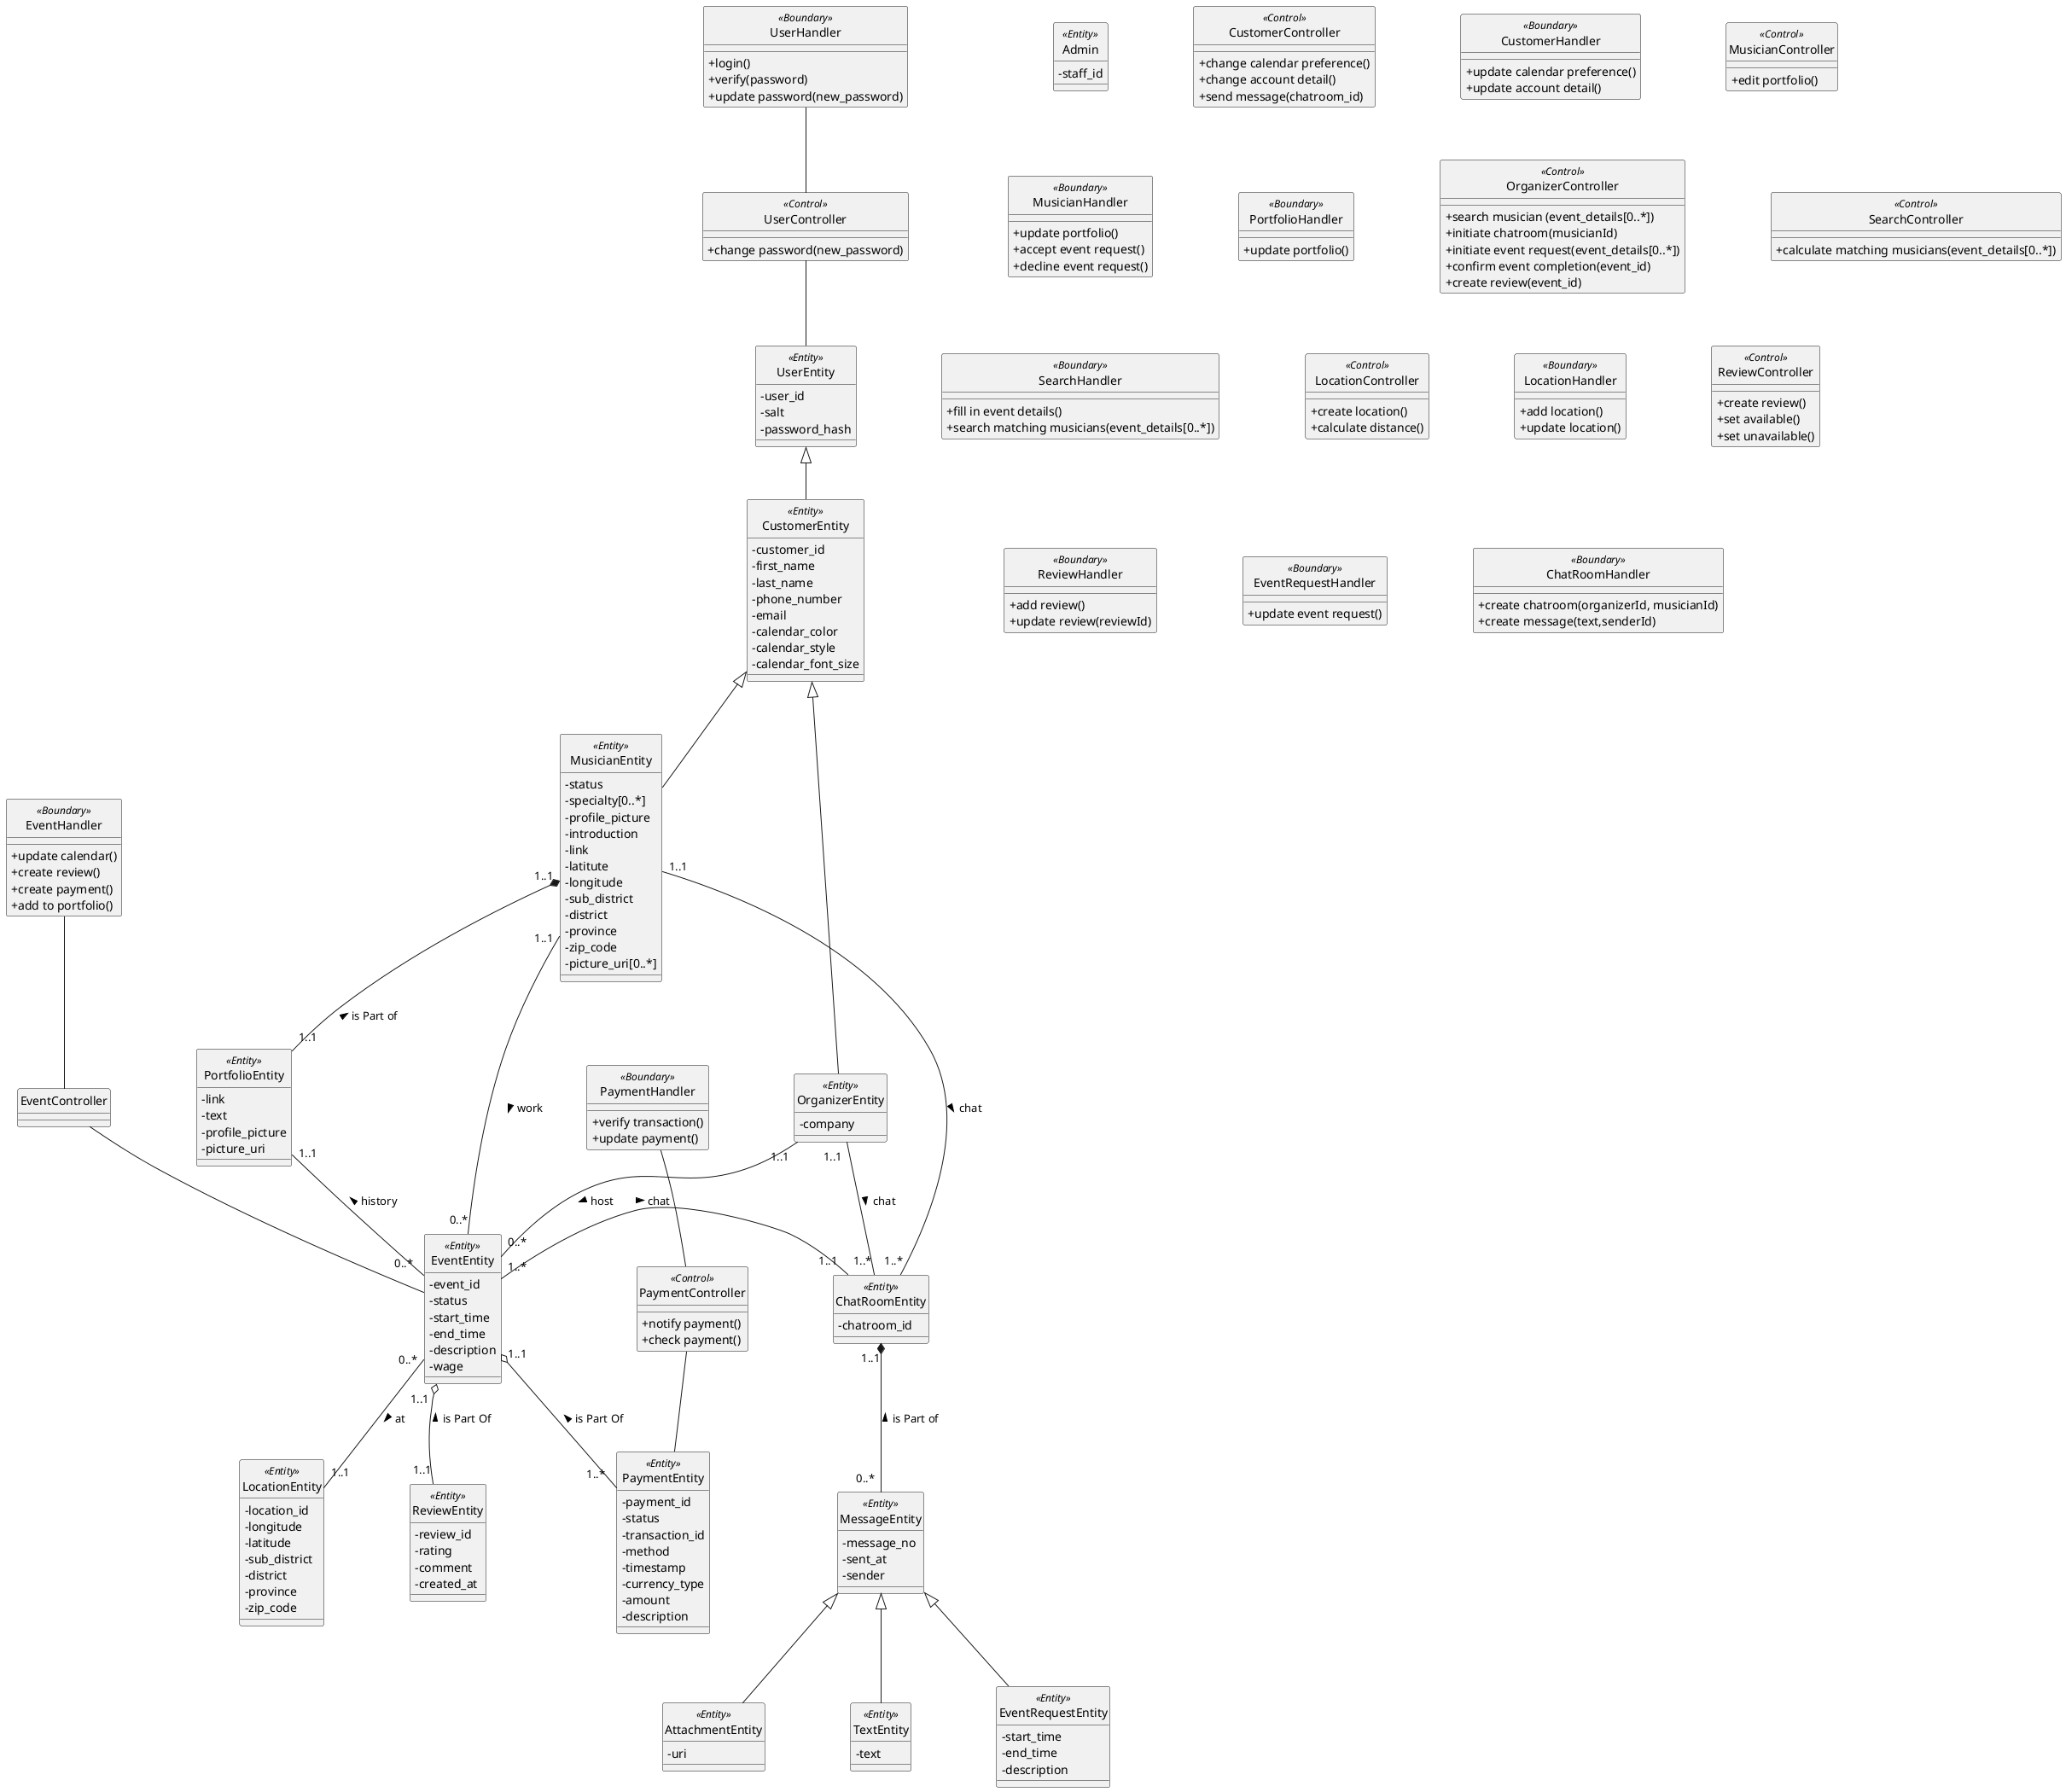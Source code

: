 @startuml classDiagram

    ' use text-base attributes icon
    skinparam classAttributeIconSize 0
    ' hide class icon
    hide circle

    'skinparam linetype ortho
    'skinparam linetype polyline

    skinparam nodesep 100
    'skinparam ranksep 100

    'skinparam classBackgroundColor #d0b6eb
    'skinparam ClassFontSize 10 

    UserEntity <|-- CustomerEntity
    CustomerEntity <|-- MusicianEntity
    CustomerEntity <|-- OrganizerEntity
    MusicianEntity "1..1" *-- "1..1" PortfolioEntity: is Part of <
    PortfolioEntity "1..1" -- "0..*\t" EventEntity: history <

    'Musician "1..1" -- "1..1" Location: live_at
    MusicianEntity "1..1" -- "0..*" EventEntity: work >
    EventEntity "0..*" -- "1..1" LocationEntity: at >
    OrganizerEntity "1..1" -- "0..*" EventEntity: host >

    EventEntity "1..1\t" o-- "1..1" ReviewEntity: is Part Of <
    EventEntity "1..1" o-- "1..*\t" PaymentEntity: is Part Of <

    MessageEntity  <|-- AttachmentEntity
    MessageEntity  <|-- TextEntity
    MessageEntity  <|-- EventRequestEntity

    ChatRoomEntity "1..1" *-- "0..*\t" MessageEntity: is Part of <
    EventEntity "1..*" - "1..1 " ChatRoomEntity: chat >
    OrganizerEntity "1..1\t" -- "1..*" ChatRoomEntity: chat >
    MusicianEntity "1..1" -- "1..*" ChatRoomEntity: chat >

    UserHandler -- UserController
    UserController -- UserEntity
    EventHandler -- EventController
    EventController -- EventEntity
    PaymentHandler -- PaymentController
    PaymentController -- PaymentEntity
    


    class UserHandler <<Boundary>> {
        +login()
        +verify(password)
        +update password(new_password)
    }

    class UserController <<Control>> {
        +change password(new_password)
    }

    class UserEntity <<Entity>> {
        -user_id
        -salt
        -password_hash
    }

    class Admin <<Entity>> {
        -staff_id
    }

    class CustomerEntity <<Entity>> {
        -customer_id
        -first_name
        -last_name
        -phone_number
        -email
        -calendar_color
        -calendar_style
        -calendar_font_size
    }

    class CustomerController <<Control>> {
        +change calendar preference()
        +change account detail()
        +send message(chatroom_id)
    }

    class CustomerHandler <<Boundary>> {
        +update calendar preference()
        +update account detail()
    }

    class MusicianEntity <<Entity>> {
        -status
        -specialty[0..*]
        -profile_picture
        -introduction
        -link
        -latitute
        -longitude
        -sub_district
        -district
        -province
        -zip_code
        -picture_uri[0..*]
    }

    class MusicianController <<Control>> {
        +edit portfolio()
    }  

    class MusicianHandler <<Boundary>> {
        +update portfolio()
        +accept event request()
        +decline event request()
    }

    'User "1..1" -- "1..1\t" Credential: authenticate <

    class PortfolioEntity <<Entity>> {
        -link
        -text
        -profile_picture
        -picture_uri
    }

    class PortfolioHandler <<Boundary>> {
        +update portfolio()
    }


    class OrganizerEntity <<Entity>> {
        -company
    }

    class OrganizerController <<Control>> {
        +search musician (event_details[0..*])
        +initiate chatroom(musicianId)
        +initiate event request(event_details[0..*])
        +confirm event completion(event_id)
        +create review(event_id)
    }

    class EventEntity <<Entity>> {
        -event_id
        -status
        -start_time
        -end_time
        -description
        -wage
    }    

    class EventHandler <<Boundary>> {
        +update calendar()
        +create review()
        +create payment()
        +add to portfolio()
    }

    class SearchController <<Control>> {
        +calculate matching musicians(event_details[0..*])
    }

    class SearchHandler <<Boundary>> {
        +fill in event details()
        +search matching musicians(event_details[0..*])
    }

    class LocationEntity <<Entity>> {
        -location_id
        -longitude
        -latitude
        -sub_district
        -district
        -province
        -zip_code
    }

    class LocationController <<Control>> {
        +create location()
        +calculate distance()
    }

    class LocationHandler <<Boundary>> {
        +add location()
        +update location()
    }

    class ReviewEntity <<Entity>> {
        -review_id
        -rating
        -comment
        -created_at
    }

    class ReviewController <<Control>> {
        +create review()
        +set available()
        +set unavailable()
    }

    class ReviewHandler <<Boundary>> {
        +add review()
        +update review(reviewId)
    }

    class PaymentEntity <<Entity>>{
        -payment_id
        -status
        -transaction_id
        -method
        -timestamp
        -currency_type
        -amount
        -description
        
    } 

    class PaymentController <<Control>> {
        +notify payment()
        +check payment()
    }

    class PaymentHandler <<Boundary>> {
        +verify transaction()
        +update payment()
    }

    class MessageEntity <<Entity>> {
        -message_no
        -sent_at
        -sender
    }

    class AttachmentEntity <<Entity>> {
        -uri
    }

    class TextEntity <<Entity>> {
        -text
    }

    class EventRequestEntity <<Entity>> {
        -start_time
        -end_time
        -description
    }

    class EventRequestHandler <<Boundary>> {
        +update event request()
    }

    class ChatRoomEntity <<Entity>> {
        -chatroom_id
    } 
    
    class ChatRoomHandler <<Boundary>> {
        +create chatroom(organizerId, musicianId)
        +create message(text,senderId)
    }

@enduml